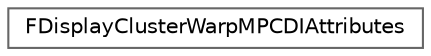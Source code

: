 digraph "Graphical Class Hierarchy"
{
 // INTERACTIVE_SVG=YES
 // LATEX_PDF_SIZE
  bgcolor="transparent";
  edge [fontname=Helvetica,fontsize=10,labelfontname=Helvetica,labelfontsize=10];
  node [fontname=Helvetica,fontsize=10,shape=box,height=0.2,width=0.4];
  rankdir="LR";
  Node0 [id="Node000000",label="FDisplayClusterWarpMPCDIAttributes",height=0.2,width=0.4,color="grey40", fillcolor="white", style="filled",URL="$dd/daf/structFDisplayClusterWarpMPCDIAttributes.html",tooltip="MPCDI attributes."];
}
